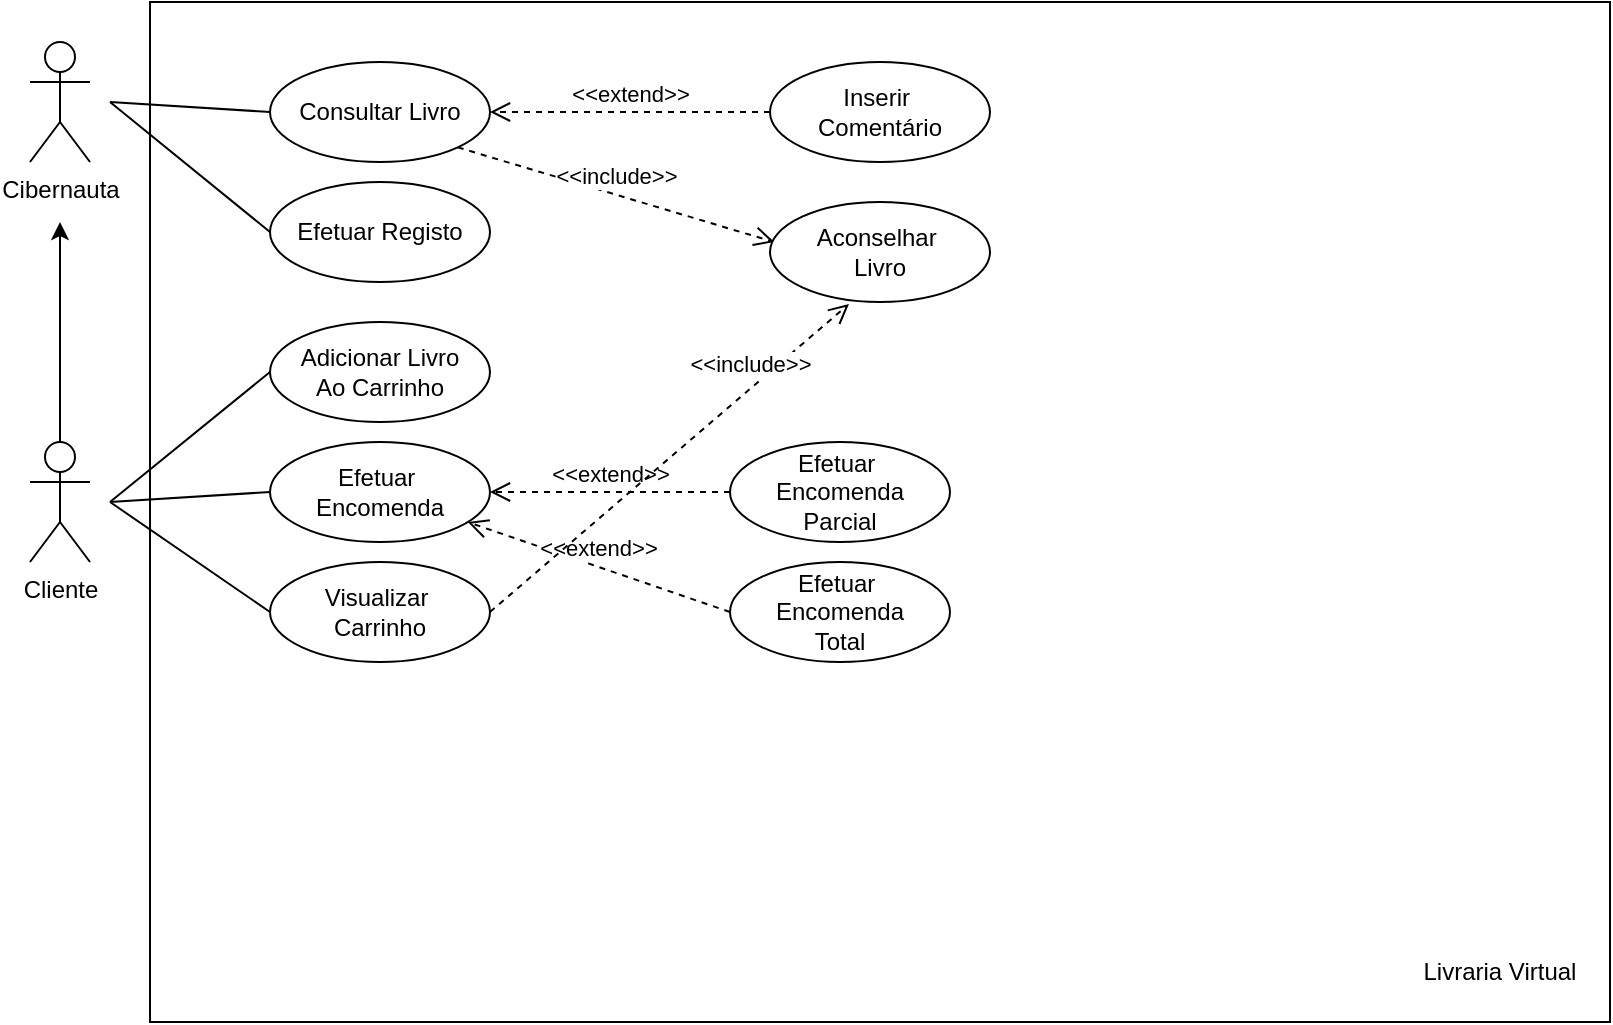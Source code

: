 <mxfile version="28.2.5">
  <diagram id="C5RBs43oDa-KdzZeNtuy" name="Page-1">
    <mxGraphModel dx="1188" dy="619" grid="1" gridSize="10" guides="1" tooltips="1" connect="1" arrows="1" fold="1" page="1" pageScale="1" pageWidth="1169" pageHeight="1654" math="0" shadow="0">
      <root>
        <mxCell id="WIyWlLk6GJQsqaUBKTNV-0" />
        <mxCell id="WIyWlLk6GJQsqaUBKTNV-1" parent="WIyWlLk6GJQsqaUBKTNV-0" />
        <mxCell id="IPOrL1_Ixoh-NA5a-yQ6-0" value="" style="rounded=0;whiteSpace=wrap;html=1;gradientColor=none;fillColor=none;strokeColor=default;" parent="WIyWlLk6GJQsqaUBKTNV-1" vertex="1">
          <mxGeometry x="80" y="50" width="730" height="510" as="geometry" />
        </mxCell>
        <mxCell id="IPOrL1_Ixoh-NA5a-yQ6-1" value="Livraria Virtual" style="text;html=1;align=center;verticalAlign=middle;whiteSpace=wrap;rounded=0;" parent="WIyWlLk6GJQsqaUBKTNV-1" vertex="1">
          <mxGeometry x="710" y="520" width="90" height="30" as="geometry" />
        </mxCell>
        <mxCell id="1XrnnWkjrJHJ59UegSMV-0" value="Cibernauta" style="shape=umlActor;verticalLabelPosition=bottom;verticalAlign=top;html=1;outlineConnect=0;" parent="WIyWlLk6GJQsqaUBKTNV-1" vertex="1">
          <mxGeometry x="20" y="70" width="30" height="60" as="geometry" />
        </mxCell>
        <mxCell id="1XrnnWkjrJHJ59UegSMV-1" value="Consultar Livro" style="ellipse;whiteSpace=wrap;html=1;" parent="WIyWlLk6GJQsqaUBKTNV-1" vertex="1">
          <mxGeometry x="140" y="80" width="110" height="50" as="geometry" />
        </mxCell>
        <mxCell id="1XrnnWkjrJHJ59UegSMV-2" value="" style="endArrow=none;html=1;rounded=0;exitX=0;exitY=0.5;exitDx=0;exitDy=0;" parent="WIyWlLk6GJQsqaUBKTNV-1" source="1XrnnWkjrJHJ59UegSMV-1" edge="1">
          <mxGeometry width="50" height="50" relative="1" as="geometry">
            <mxPoint x="390" y="320" as="sourcePoint" />
            <mxPoint x="60" y="100" as="targetPoint" />
          </mxGeometry>
        </mxCell>
        <mxCell id="1XrnnWkjrJHJ59UegSMV-3" value="Inserir&amp;nbsp;&lt;div&gt;Comentário&lt;/div&gt;" style="ellipse;whiteSpace=wrap;html=1;" parent="WIyWlLk6GJQsqaUBKTNV-1" vertex="1">
          <mxGeometry x="390" y="80" width="110" height="50" as="geometry" />
        </mxCell>
        <mxCell id="1XrnnWkjrJHJ59UegSMV-6" value="&amp;lt;&amp;lt;extend&amp;gt;&amp;gt;" style="html=1;verticalAlign=bottom;endArrow=open;dashed=1;endSize=8;curved=0;rounded=0;entryX=1;entryY=0.5;entryDx=0;entryDy=0;exitX=0;exitY=0.5;exitDx=0;exitDy=0;" parent="WIyWlLk6GJQsqaUBKTNV-1" source="1XrnnWkjrJHJ59UegSMV-3" target="1XrnnWkjrJHJ59UegSMV-1" edge="1">
          <mxGeometry relative="1" as="geometry">
            <mxPoint x="450" y="300" as="sourcePoint" />
            <mxPoint x="370" y="300" as="targetPoint" />
          </mxGeometry>
        </mxCell>
        <mxCell id="1XrnnWkjrJHJ59UegSMV-7" value="&amp;lt;&amp;lt;include&amp;gt;&amp;gt;" style="html=1;verticalAlign=bottom;endArrow=open;dashed=1;endSize=8;curved=0;rounded=0;exitX=1;exitY=1;exitDx=0;exitDy=0;entryX=0.02;entryY=0.401;entryDx=0;entryDy=0;entryPerimeter=0;" parent="WIyWlLk6GJQsqaUBKTNV-1" source="1XrnnWkjrJHJ59UegSMV-1" target="1XrnnWkjrJHJ59UegSMV-8" edge="1">
          <mxGeometry relative="1" as="geometry">
            <mxPoint x="410" y="200" as="sourcePoint" />
            <mxPoint x="270" y="200" as="targetPoint" />
          </mxGeometry>
        </mxCell>
        <mxCell id="1XrnnWkjrJHJ59UegSMV-8" value="Aconselhar&amp;nbsp;&lt;div&gt;Livro&lt;/div&gt;" style="ellipse;whiteSpace=wrap;html=1;" parent="WIyWlLk6GJQsqaUBKTNV-1" vertex="1">
          <mxGeometry x="390" y="150" width="110" height="50" as="geometry" />
        </mxCell>
        <mxCell id="1XrnnWkjrJHJ59UegSMV-9" value="Efetuar Registo" style="ellipse;whiteSpace=wrap;html=1;" parent="WIyWlLk6GJQsqaUBKTNV-1" vertex="1">
          <mxGeometry x="140" y="140" width="110" height="50" as="geometry" />
        </mxCell>
        <mxCell id="1XrnnWkjrJHJ59UegSMV-10" value="" style="endArrow=none;html=1;rounded=0;exitX=0;exitY=0.5;exitDx=0;exitDy=0;exitPerimeter=0;" parent="WIyWlLk6GJQsqaUBKTNV-1" source="1XrnnWkjrJHJ59UegSMV-9" edge="1">
          <mxGeometry width="50" height="50" relative="1" as="geometry">
            <mxPoint x="200" y="104" as="sourcePoint" />
            <mxPoint x="60" y="100" as="targetPoint" />
          </mxGeometry>
        </mxCell>
        <mxCell id="1XrnnWkjrJHJ59UegSMV-11" value="Cliente" style="shape=umlActor;verticalLabelPosition=bottom;verticalAlign=top;html=1;outlineConnect=0;" parent="WIyWlLk6GJQsqaUBKTNV-1" vertex="1">
          <mxGeometry x="20" y="270" width="30" height="60" as="geometry" />
        </mxCell>
        <mxCell id="1XrnnWkjrJHJ59UegSMV-12" value="Adicionar Livro&lt;div&gt;Ao Carrinho&lt;/div&gt;" style="ellipse;whiteSpace=wrap;html=1;" parent="WIyWlLk6GJQsqaUBKTNV-1" vertex="1">
          <mxGeometry x="140" y="210" width="110" height="50" as="geometry" />
        </mxCell>
        <mxCell id="1XrnnWkjrJHJ59UegSMV-13" value="" style="endArrow=none;html=1;rounded=0;exitX=0;exitY=0.5;exitDx=0;exitDy=0;" parent="WIyWlLk6GJQsqaUBKTNV-1" source="1XrnnWkjrJHJ59UegSMV-12" edge="1">
          <mxGeometry width="50" height="50" relative="1" as="geometry">
            <mxPoint x="190" y="104" as="sourcePoint" />
            <mxPoint x="60" y="300" as="targetPoint" />
          </mxGeometry>
        </mxCell>
        <mxCell id="1XrnnWkjrJHJ59UegSMV-14" value="" style="endArrow=classic;html=1;rounded=0;exitX=0.5;exitY=0;exitDx=0;exitDy=0;exitPerimeter=0;" parent="WIyWlLk6GJQsqaUBKTNV-1" source="1XrnnWkjrJHJ59UegSMV-11" edge="1">
          <mxGeometry width="50" height="50" relative="1" as="geometry">
            <mxPoint x="390" y="320" as="sourcePoint" />
            <mxPoint x="35" y="160" as="targetPoint" />
          </mxGeometry>
        </mxCell>
        <mxCell id="1XrnnWkjrJHJ59UegSMV-16" value="Efetuar&amp;nbsp;&lt;div&gt;Encomenda&lt;/div&gt;" style="ellipse;whiteSpace=wrap;html=1;" parent="WIyWlLk6GJQsqaUBKTNV-1" vertex="1">
          <mxGeometry x="140" y="270" width="110" height="50" as="geometry" />
        </mxCell>
        <mxCell id="1XrnnWkjrJHJ59UegSMV-17" value="" style="endArrow=none;html=1;rounded=0;exitX=0;exitY=0.5;exitDx=0;exitDy=0;" parent="WIyWlLk6GJQsqaUBKTNV-1" source="1XrnnWkjrJHJ59UegSMV-16" edge="1">
          <mxGeometry width="50" height="50" relative="1" as="geometry">
            <mxPoint x="210" y="240" as="sourcePoint" />
            <mxPoint x="60" y="300" as="targetPoint" />
          </mxGeometry>
        </mxCell>
        <mxCell id="1XrnnWkjrJHJ59UegSMV-19" value="Efetuar&amp;nbsp;&lt;div&gt;Encomenda&lt;/div&gt;&lt;div&gt;Parcial&lt;/div&gt;" style="ellipse;whiteSpace=wrap;html=1;" parent="WIyWlLk6GJQsqaUBKTNV-1" vertex="1">
          <mxGeometry x="370" y="270" width="110" height="50" as="geometry" />
        </mxCell>
        <mxCell id="1XrnnWkjrJHJ59UegSMV-20" value="&amp;lt;&amp;lt;extend&amp;gt;&amp;gt;" style="html=1;verticalAlign=bottom;endArrow=open;dashed=1;endSize=8;curved=0;rounded=0;entryX=1;entryY=0.5;entryDx=0;entryDy=0;exitX=0;exitY=0.5;exitDx=0;exitDy=0;" parent="WIyWlLk6GJQsqaUBKTNV-1" source="1XrnnWkjrJHJ59UegSMV-19" target="1XrnnWkjrJHJ59UegSMV-16" edge="1">
          <mxGeometry relative="1" as="geometry">
            <mxPoint x="380" y="290" as="sourcePoint" />
            <mxPoint x="240" y="290" as="targetPoint" />
          </mxGeometry>
        </mxCell>
        <mxCell id="1XrnnWkjrJHJ59UegSMV-21" value="Visualizar&amp;nbsp;&lt;div&gt;Carrinho&lt;/div&gt;" style="ellipse;whiteSpace=wrap;html=1;" parent="WIyWlLk6GJQsqaUBKTNV-1" vertex="1">
          <mxGeometry x="140" y="330" width="110" height="50" as="geometry" />
        </mxCell>
        <mxCell id="1XrnnWkjrJHJ59UegSMV-22" value="" style="endArrow=none;html=1;rounded=0;exitX=0;exitY=0.5;exitDx=0;exitDy=0;" parent="WIyWlLk6GJQsqaUBKTNV-1" source="1XrnnWkjrJHJ59UegSMV-21" edge="1">
          <mxGeometry width="50" height="50" relative="1" as="geometry">
            <mxPoint x="180" y="305" as="sourcePoint" />
            <mxPoint x="60" y="300" as="targetPoint" />
          </mxGeometry>
        </mxCell>
        <mxCell id="1XrnnWkjrJHJ59UegSMV-25" value="Efetuar&amp;nbsp;&lt;div&gt;Encomenda&lt;/div&gt;&lt;div&gt;Total&lt;/div&gt;" style="ellipse;whiteSpace=wrap;html=1;" parent="WIyWlLk6GJQsqaUBKTNV-1" vertex="1">
          <mxGeometry x="370" y="330" width="110" height="50" as="geometry" />
        </mxCell>
        <mxCell id="1XrnnWkjrJHJ59UegSMV-26" value="&amp;lt;&amp;lt;extend&amp;gt;&amp;gt;" style="html=1;verticalAlign=bottom;endArrow=open;dashed=1;endSize=8;curved=0;rounded=0;exitX=0;exitY=0.5;exitDx=0;exitDy=0;" parent="WIyWlLk6GJQsqaUBKTNV-1" source="1XrnnWkjrJHJ59UegSMV-25" target="1XrnnWkjrJHJ59UegSMV-16" edge="1">
          <mxGeometry relative="1" as="geometry">
            <mxPoint x="380" y="350" as="sourcePoint" />
            <mxPoint x="250" y="355" as="targetPoint" />
          </mxGeometry>
        </mxCell>
        <mxCell id="oDLeB5v_LngY6H9NhrEW-2" value="&amp;lt;&amp;lt;include&amp;gt;&amp;gt;" style="html=1;verticalAlign=bottom;endArrow=open;dashed=1;endSize=8;curved=0;rounded=0;exitX=1;exitY=0.5;exitDx=0;exitDy=0;entryX=0.359;entryY=1.02;entryDx=0;entryDy=0;entryPerimeter=0;" edge="1" parent="WIyWlLk6GJQsqaUBKTNV-1" source="1XrnnWkjrJHJ59UegSMV-21" target="1XrnnWkjrJHJ59UegSMV-8">
          <mxGeometry x="0.468" y="3" relative="1" as="geometry">
            <mxPoint x="280" y="200" as="sourcePoint" />
            <mxPoint x="438" y="247" as="targetPoint" />
            <mxPoint as="offset" />
          </mxGeometry>
        </mxCell>
      </root>
    </mxGraphModel>
  </diagram>
</mxfile>
